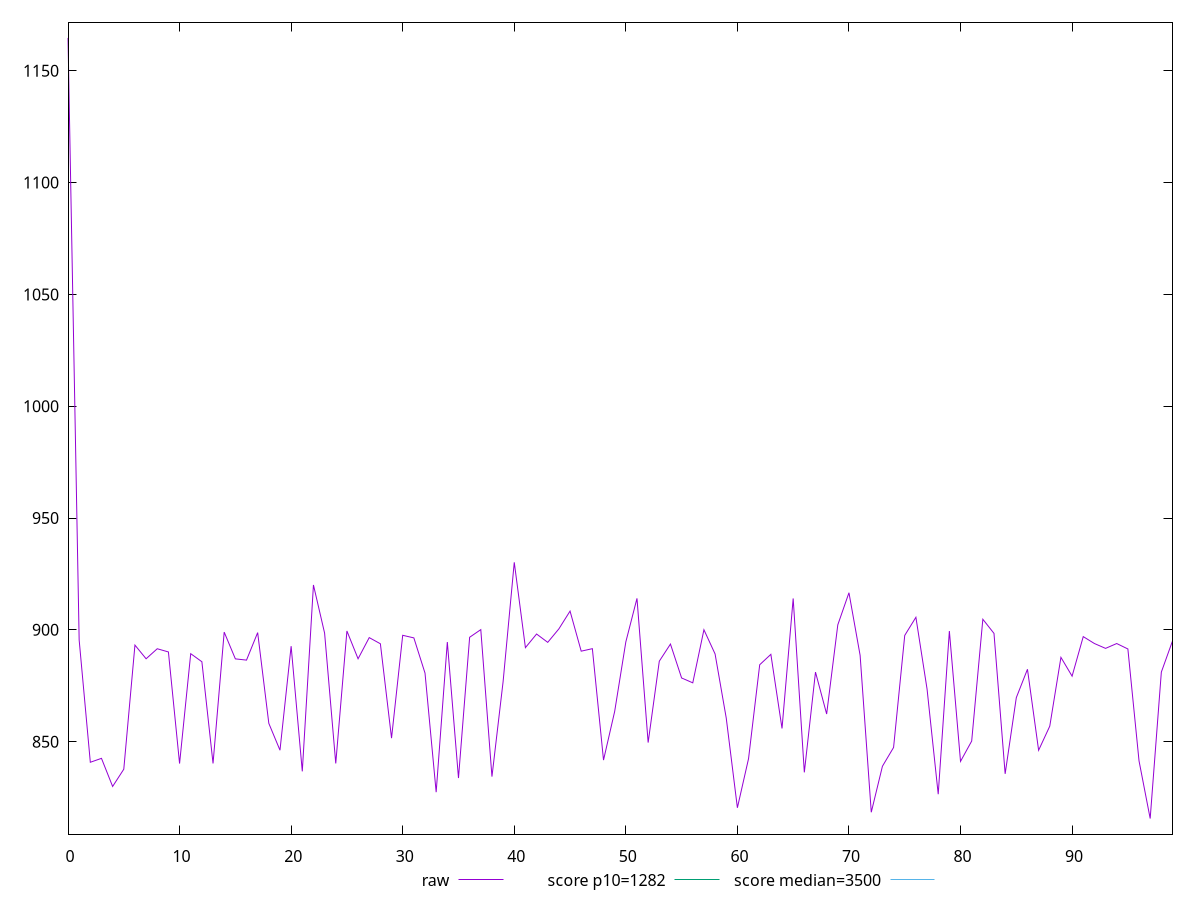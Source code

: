 reset

$raw <<EOF
0 1164.7000000000005
1 895.4680000000004
2 840.8000000000004
3 842.5480000000007
4 829.9840000000004
5 837.6920000000002
6 893.1880000000008
7 887.076
8 891.5600000000002
9 890.1240000000003
10 840.2200000000006
11 889.3520000000002
12 885.7480000000005
13 840.2680000000003
14 899.0000000000005
15 887.0360000000003
16 886.4760000000003
17 898.7760000000001
18 858.2000000000002
19 846.1840000000004
20 892.7080000000003
21 836.7400000000002
22 920.0760000000005
23 898.5360000000003
24 840.2880000000007
25 899.5040000000007
26 887.0760000000005
27 896.5400000000002
28 893.788
29 851.5960000000006
30 897.5680000000004
31 896.4160000000004
32 880.6640000000002
33 827.416
34 894.5600000000001
35 833.7520000000004
36 896.6920000000005
37 900.108
38 834.3720000000004
39 876.8640000000008
40 930.1960000000003
41 892.0480000000008
42 898.1440000000002
43 894.4200000000005
44 900.4480000000003
45 908.3960000000003
46 890.4760000000003
47 891.5920000000003
48 841.768
49 863.5360000000002
50 894.6160000000003
51 914.0800000000002
52 849.6000000000006
53 885.9880000000005
54 893.6520000000005
55 878.4840000000004
56 876.3160000000005
57 900.0560000000003
58 889.2280000000005
59 860.5840000000007
60 820.4400000000004
61 842.4280000000001
62 884.4040000000005
63 889.0600000000005
64 855.9200000000004
65 914.0400000000004
66 836.2800000000002
67 881.112
68 862.3680000000003
69 902.2560000000003
70 916.6000000000003
71 888.6080000000001
72 818.4440000000004
73 839.0160000000001
74 847.4200000000003
75 897.5240000000006
76 905.6240000000003
77 873.5480000000005
78 826.5200000000006
79 899.4680000000001
80 841.1920000000006
81 850.2800000000003
82 904.7440000000001
83 898.4240000000001
84 835.6200000000003
85 869.6960000000003
86 882.3839999999998
87 846.1600000000007
88 856.9480000000003
89 887.7040000000001
90 879.3000000000004
91 896.9840000000002
92 893.9
93 891.7240000000004
94 893.8920000000003
95 891.46
96 841.42
97 815.6440000000005
98 881.1120000000008
99 895.0280000000004
EOF

set key outside below
set xrange [0:99]
set yrange [808.6628800000004:1171.6811200000004]
set trange [808.6628800000004:1171.6811200000004]
set terminal svg size 640, 500 enhanced background rgb 'white'
set output "reports/report_00033_2021-03-01T14-23-16.841Z/bootup-time/samples/astro/raw/values.svg"

plot $raw title "raw" with line, \
     1282 title "score p10=1282", \
     3500 title "score median=3500"

reset

